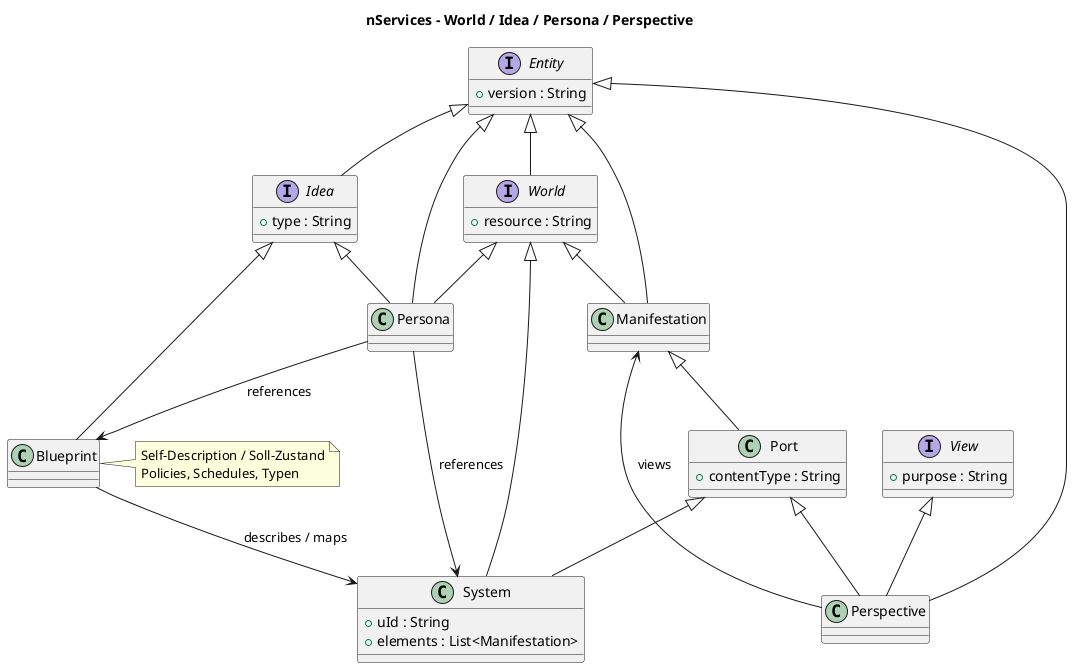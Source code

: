 @startuml
title nServices – World / Idea / Persona / Perspective

' --- Grundtypen
interface Entity {
  +version : String
}

interface World {
  +resource : String
}

interface Idea {
  +type : String
}



' --- Ableitungen in World
class Manifestation {
}

class Port {
  +contentType : String
}

class System {
  +uId : String
  +elements : List<Manifestation>
}

' --- Idee-Seite
class Blueprint {
}
note right of Blueprint
  Self-Description / Soll-Zustand
  Policies, Schedules, Typen
end note

' --- Persona: Zwischenraum
class Persona {
}

' --- View / Perspective
interface View {
  +purpose : String
}

class Perspective {
}

' --- Vererbungen (statt implements)
Entity <|-- Manifestation
World <|-- Manifestation

Manifestation <|-- Port
Port <|-- System

Entity <|-- World
Entity <|-- Idea

Idea <|-- Blueprint
World <|-- System

World <|-- Persona
Idea <|-- Persona
Entity <|-- Persona

Port <|-- Perspective
View <|-- Perspective
Entity <|-- Perspective

' --- Relationen
Blueprint --> System : describes / maps
Persona --> Blueprint : references
Persona --> System : references
Perspective --> Manifestation : views

@enduml